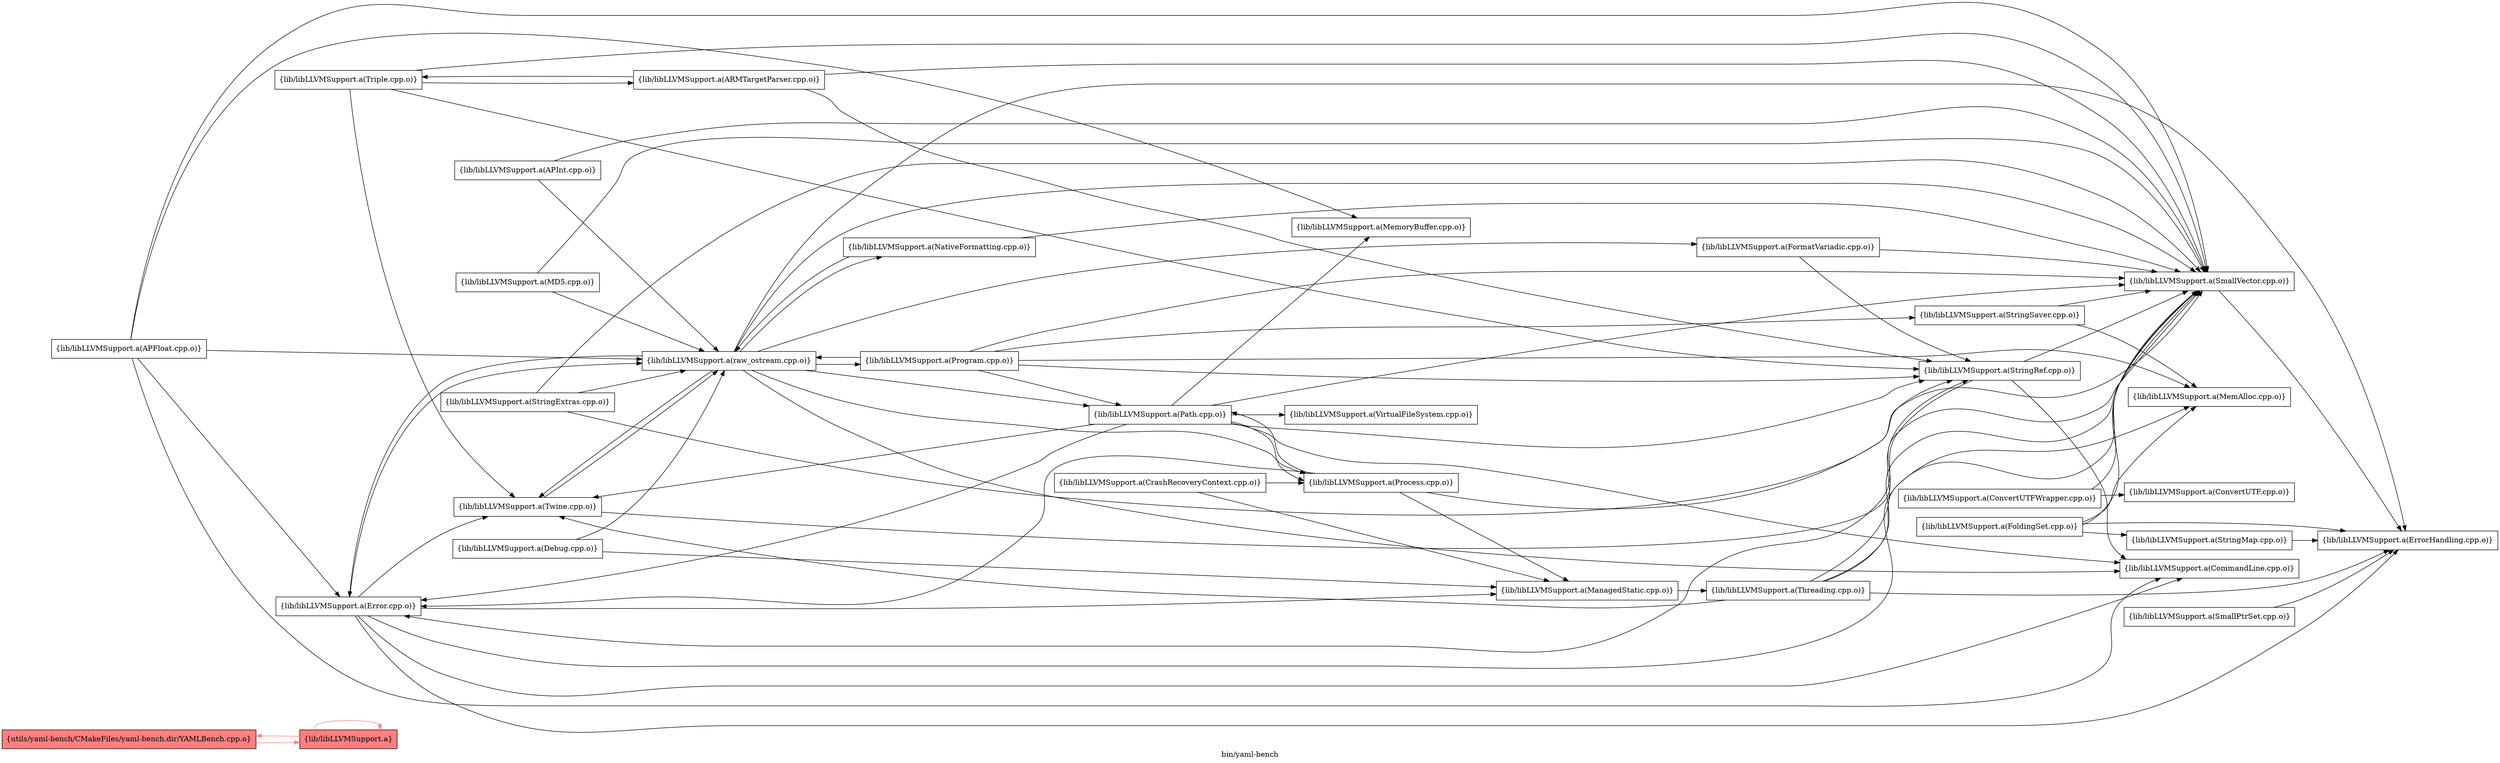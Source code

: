 digraph "bin/yaml-bench" {
	label="bin/yaml-bench";
	rankdir="LR"
	{ rank=same; Node0x55fbfd658688;  }

	Node0x55fbfd658688 [shape=record,shape=box,style=filled,fillcolor="1.000000 0.5 1",group=1,label="{utils/yaml-bench/CMakeFiles/yaml-bench.dir/YAMLBench.cpp.o}"];
	Node0x55fbfd658688 -> Node0x55fbfd658368[color="1.000000 0.5 1"];
	Node0x55fbfd658368 [shape=record,shape=box,style=filled,fillcolor="1.000000 0.5 1",group=1,label="{lib/libLLVMSupport.a}"];
	Node0x55fbfd658368 -> Node0x55fbfd658688[color="1.000000 0.5 1"];
	Node0x55fbfd658368 -> Node0x55fbfd658368[color="1.000000 0.5 1"];
	Node0x55fbfd657e68 [shape=record,shape=box,group=0,label="{lib/libLLVMSupport.a(ConvertUTFWrapper.cpp.o)}"];
	Node0x55fbfd657e68 -> Node0x55fbfd6589a8;
	Node0x55fbfd657e68 -> Node0x55fbfd659498;
	Node0x55fbfd6589a8 [shape=record,shape=box,group=0,label="{lib/libLLVMSupport.a(ConvertUTF.cpp.o)}"];
	Node0x55fbfd659498 [shape=record,shape=box,group=0,label="{lib/libLLVMSupport.a(SmallVector.cpp.o)}"];
	Node0x55fbfd659498 -> Node0x55fbfd659038;
	Node0x55fbfd658c28 [shape=record,shape=box,group=0,label="{lib/libLLVMSupport.a(Error.cpp.o)}"];
	Node0x55fbfd658c28 -> Node0x55fbfd657b98;
	Node0x55fbfd658c28 -> Node0x55fbfd6575f8;
	Node0x55fbfd658c28 -> Node0x55fbfd659038;
	Node0x55fbfd658c28 -> Node0x55fbfd657788;
	Node0x55fbfd658c28 -> Node0x55fbfd659498;
	Node0x55fbfd658c28 -> Node0x55fbfd658cc8;
	Node0x55fbfd657b98 [shape=record,shape=box,group=0,label="{lib/libLLVMSupport.a(CommandLine.cpp.o)}"];
	Node0x55fbfd6575f8 [shape=record,shape=box,group=0,label="{lib/libLLVMSupport.a(Twine.cpp.o)}"];
	Node0x55fbfd6575f8 -> Node0x55fbfd659498;
	Node0x55fbfd6575f8 -> Node0x55fbfd658cc8;
	Node0x55fbfd659038 [shape=record,shape=box,group=0,label="{lib/libLLVMSupport.a(ErrorHandling.cpp.o)}"];
	Node0x55fbfd657788 [shape=record,shape=box,group=0,label="{lib/libLLVMSupport.a(ManagedStatic.cpp.o)}"];
	Node0x55fbfd657788 -> Node0x55fbfd6583b8;
	Node0x55fbfd658cc8 [shape=record,shape=box,group=0,label="{lib/libLLVMSupport.a(raw_ostream.cpp.o)}"];
	Node0x55fbfd658cc8 -> Node0x55fbfd657b98;
	Node0x55fbfd658cc8 -> Node0x55fbfd658c28;
	Node0x55fbfd658cc8 -> Node0x55fbfd6575f8;
	Node0x55fbfd658cc8 -> Node0x55fbfd659038;
	Node0x55fbfd658cc8 -> Node0x55fbfd659498;
	Node0x55fbfd658cc8 -> Node0x55fbfd6573c8;
	Node0x55fbfd658cc8 -> Node0x55fbfd658048;
	Node0x55fbfd658cc8 -> Node0x55fbfd658548;
	Node0x55fbfd658cc8 -> Node0x55fbfd658d68;
	Node0x55fbfd658cc8 -> Node0x55fbfd657aa8;
	Node0x55fbfd656f18 [shape=record,shape=box,group=0,label="{lib/libLLVMSupport.a(Debug.cpp.o)}"];
	Node0x55fbfd656f18 -> Node0x55fbfd657788;
	Node0x55fbfd656f18 -> Node0x55fbfd658cc8;
	Node0x55fbfd6583b8 [shape=record,shape=box,group=0,label="{lib/libLLVMSupport.a(Threading.cpp.o)}"];
	Node0x55fbfd6583b8 -> Node0x55fbfd6575f8;
	Node0x55fbfd6583b8 -> Node0x55fbfd659038;
	Node0x55fbfd6583b8 -> Node0x55fbfd657f08;
	Node0x55fbfd6583b8 -> Node0x55fbfd659498;
	Node0x55fbfd6583b8 -> Node0x55fbfd658ae8;
	Node0x55fbfd658e08 [shape=record,shape=box,group=0,label="{lib/libLLVMSupport.a(SmallPtrSet.cpp.o)}"];
	Node0x55fbfd658e08 -> Node0x55fbfd659038;
	Node0x55fbfd6577d8 [shape=record,shape=box,group=0,label="{lib/libLLVMSupport.a(StringMap.cpp.o)}"];
	Node0x55fbfd6577d8 -> Node0x55fbfd659038;
	Node0x55fbfd657fa8 [shape=record,shape=box,group=0,label="{lib/libLLVMSupport.a(StringSaver.cpp.o)}"];
	Node0x55fbfd657fa8 -> Node0x55fbfd657f08;
	Node0x55fbfd657fa8 -> Node0x55fbfd659498;
	Node0x55fbfd657f08 [shape=record,shape=box,group=0,label="{lib/libLLVMSupport.a(MemAlloc.cpp.o)}"];
	Node0x55fbfd658ae8 [shape=record,shape=box,group=0,label="{lib/libLLVMSupport.a(StringRef.cpp.o)}"];
	Node0x55fbfd658ae8 -> Node0x55fbfd657b98;
	Node0x55fbfd658ae8 -> Node0x55fbfd658c28;
	Node0x55fbfd658ae8 -> Node0x55fbfd659498;
	Node0x55fbfd658818 [shape=record,shape=box,group=0,label="{lib/libLLVMSupport.a(APFloat.cpp.o)}"];
	Node0x55fbfd658818 -> Node0x55fbfd657b98;
	Node0x55fbfd658818 -> Node0x55fbfd658c28;
	Node0x55fbfd658818 -> Node0x55fbfd6586d8;
	Node0x55fbfd658818 -> Node0x55fbfd659498;
	Node0x55fbfd658818 -> Node0x55fbfd658cc8;
	Node0x55fbfd6586d8 [shape=record,shape=box,group=0,label="{lib/libLLVMSupport.a(MemoryBuffer.cpp.o)}"];
	Node0x55fbfd658138 [shape=record,shape=box,group=0,label="{lib/libLLVMSupport.a(APInt.cpp.o)}"];
	Node0x55fbfd658138 -> Node0x55fbfd659498;
	Node0x55fbfd658138 -> Node0x55fbfd658cc8;
	Node0x55fbfd657828 [shape=record,shape=box,group=0,label="{lib/libLLVMSupport.a(FoldingSet.cpp.o)}"];
	Node0x55fbfd657828 -> Node0x55fbfd659038;
	Node0x55fbfd657828 -> Node0x55fbfd657f08;
	Node0x55fbfd657828 -> Node0x55fbfd659498;
	Node0x55fbfd657828 -> Node0x55fbfd6577d8;
	Node0x55fbfd6584f8 [shape=record,shape=box,group=0,label="{lib/libLLVMSupport.a(Triple.cpp.o)}"];
	Node0x55fbfd6584f8 -> Node0x55fbfd657cd8;
	Node0x55fbfd6584f8 -> Node0x55fbfd6575f8;
	Node0x55fbfd6584f8 -> Node0x55fbfd659498;
	Node0x55fbfd6584f8 -> Node0x55fbfd658ae8;
	Node0x55fbfd657cd8 [shape=record,shape=box,group=0,label="{lib/libLLVMSupport.a(ARMTargetParser.cpp.o)}"];
	Node0x55fbfd657cd8 -> Node0x55fbfd6584f8;
	Node0x55fbfd657cd8 -> Node0x55fbfd659498;
	Node0x55fbfd657cd8 -> Node0x55fbfd658ae8;
	Node0x55fbfd6573c8 [shape=record,shape=box,group=0,label="{lib/libLLVMSupport.a(NativeFormatting.cpp.o)}"];
	Node0x55fbfd6573c8 -> Node0x55fbfd659498;
	Node0x55fbfd6573c8 -> Node0x55fbfd658cc8;
	Node0x55fbfd658048 [shape=record,shape=box,group=0,label="{lib/libLLVMSupport.a(FormatVariadic.cpp.o)}"];
	Node0x55fbfd658048 -> Node0x55fbfd659498;
	Node0x55fbfd658048 -> Node0x55fbfd658ae8;
	Node0x55fbfd658548 [shape=record,shape=box,group=0,label="{lib/libLLVMSupport.a(Path.cpp.o)}"];
	Node0x55fbfd658548 -> Node0x55fbfd657b98;
	Node0x55fbfd658548 -> Node0x55fbfd658c28;
	Node0x55fbfd658548 -> Node0x55fbfd6575f8;
	Node0x55fbfd658548 -> Node0x55fbfd656ec8;
	Node0x55fbfd658548 -> Node0x55fbfd6586d8;
	Node0x55fbfd658548 -> Node0x55fbfd659498;
	Node0x55fbfd658548 -> Node0x55fbfd658ae8;
	Node0x55fbfd658548 -> Node0x55fbfd658d68;
	Node0x55fbfd658d68 [shape=record,shape=box,group=0,label="{lib/libLLVMSupport.a(Process.cpp.o)}"];
	Node0x55fbfd658d68 -> Node0x55fbfd658c28;
	Node0x55fbfd658d68 -> Node0x55fbfd657788;
	Node0x55fbfd658d68 -> Node0x55fbfd659498;
	Node0x55fbfd658d68 -> Node0x55fbfd658548;
	Node0x55fbfd657aa8 [shape=record,shape=box,group=0,label="{lib/libLLVMSupport.a(Program.cpp.o)}"];
	Node0x55fbfd657aa8 -> Node0x55fbfd657f08;
	Node0x55fbfd657aa8 -> Node0x55fbfd659498;
	Node0x55fbfd657aa8 -> Node0x55fbfd657fa8;
	Node0x55fbfd657aa8 -> Node0x55fbfd658ae8;
	Node0x55fbfd657aa8 -> Node0x55fbfd658cc8;
	Node0x55fbfd657aa8 -> Node0x55fbfd658548;
	Node0x55fbfd656ec8 [shape=record,shape=box,group=0,label="{lib/libLLVMSupport.a(VirtualFileSystem.cpp.o)}"];
	Node0x55fbfd6594e8 [shape=record,shape=box,group=0,label="{lib/libLLVMSupport.a(MD5.cpp.o)}"];
	Node0x55fbfd6594e8 -> Node0x55fbfd659498;
	Node0x55fbfd6594e8 -> Node0x55fbfd658cc8;
	Node0x55fbfd6570a8 [shape=record,shape=box,group=0,label="{lib/libLLVMSupport.a(CrashRecoveryContext.cpp.o)}"];
	Node0x55fbfd6570a8 -> Node0x55fbfd657788;
	Node0x55fbfd6570a8 -> Node0x55fbfd658d68;
	Node0x55fbfd657d28 [shape=record,shape=box,group=0,label="{lib/libLLVMSupport.a(StringExtras.cpp.o)}"];
	Node0x55fbfd657d28 -> Node0x55fbfd659498;
	Node0x55fbfd657d28 -> Node0x55fbfd658ae8;
	Node0x55fbfd657d28 -> Node0x55fbfd658cc8;
}
